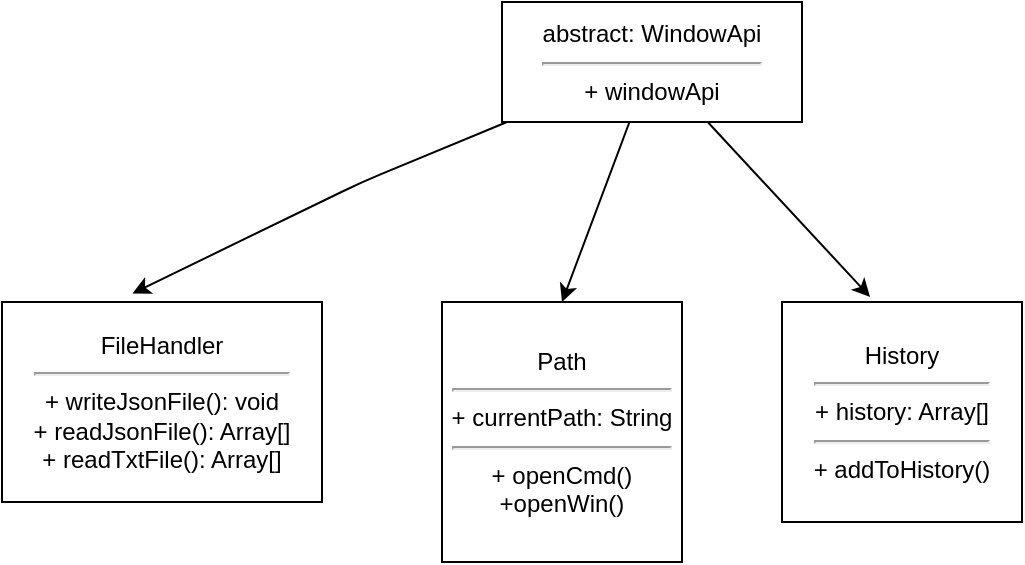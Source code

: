 <mxfile>
    <diagram id="bP2EDK5axJn9M0IEbtCw" name="Page-1">
        <mxGraphModel dx="1274" dy="481" grid="1" gridSize="10" guides="1" tooltips="1" connect="1" arrows="1" fold="1" page="1" pageScale="1" pageWidth="850" pageHeight="1100" math="0" shadow="0">
            <root>
                <mxCell id="0"/>
                <mxCell id="1" parent="0"/>
                <mxCell id="2" value="FileHandler&lt;br&gt;&lt;hr&gt;+ writeJsonFile(): void&lt;br&gt;+ readJsonFile(): Array[]&lt;br&gt;+ readTxtFile(): Array[]" style="rounded=0;whiteSpace=wrap;html=1;" vertex="1" parent="1">
                    <mxGeometry x="-20" y="230" width="160" height="100" as="geometry"/>
                </mxCell>
                <mxCell id="5" style="edgeStyle=none;html=1;entryX=0.408;entryY=-0.043;entryDx=0;entryDy=0;entryPerimeter=0;" edge="1" parent="1" source="3" target="2">
                    <mxGeometry relative="1" as="geometry">
                        <Array as="points">
                            <mxPoint x="160" y="170"/>
                        </Array>
                    </mxGeometry>
                </mxCell>
                <mxCell id="7" style="edgeStyle=none;html=1;entryX=0.5;entryY=0;entryDx=0;entryDy=0;" edge="1" parent="1" source="3" target="6">
                    <mxGeometry relative="1" as="geometry"/>
                </mxCell>
                <mxCell id="9" style="edgeStyle=none;html=1;entryX=0.367;entryY=-0.023;entryDx=0;entryDy=0;entryPerimeter=0;" edge="1" parent="1" source="3" target="8">
                    <mxGeometry relative="1" as="geometry"/>
                </mxCell>
                <mxCell id="3" value="abstract: WindowApi&lt;br&gt;&lt;hr&gt;+ windowApi" style="rounded=0;whiteSpace=wrap;html=1;" vertex="1" parent="1">
                    <mxGeometry x="230" y="80" width="150" height="60" as="geometry"/>
                </mxCell>
                <mxCell id="6" value="Path&lt;br&gt;&lt;hr&gt;+ currentPath: String&lt;br&gt;&lt;hr&gt;+ openCmd()&lt;br&gt;+openWin()" style="rounded=0;whiteSpace=wrap;html=1;" vertex="1" parent="1">
                    <mxGeometry x="200" y="230" width="120" height="130" as="geometry"/>
                </mxCell>
                <mxCell id="8" value="History&lt;br&gt;&lt;hr&gt;+ history: Array[]&lt;hr&gt;+ addToHistory()" style="rounded=0;whiteSpace=wrap;html=1;" vertex="1" parent="1">
                    <mxGeometry x="370" y="230" width="120" height="110" as="geometry"/>
                </mxCell>
            </root>
        </mxGraphModel>
    </diagram>
</mxfile>